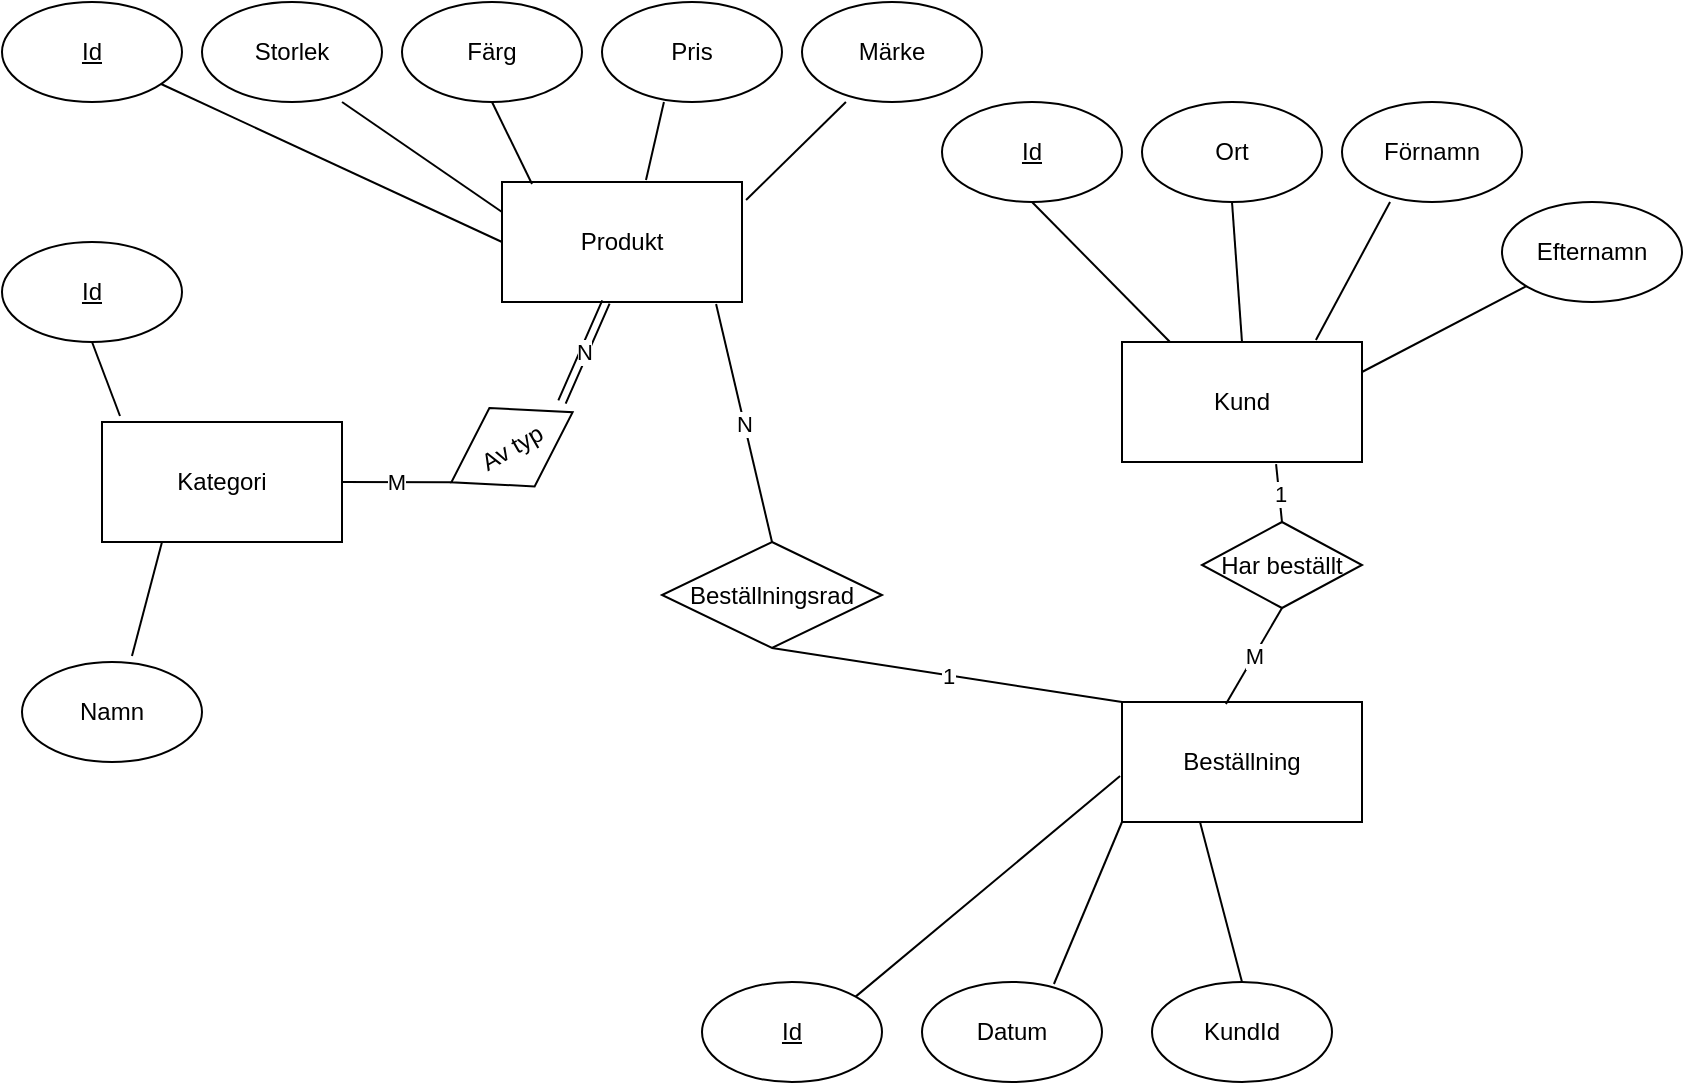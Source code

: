 <mxfile version="14.2.9" type="github">
  <diagram id="R2lEEEUBdFMjLlhIrx00" name="Page-1">
    <mxGraphModel dx="1422" dy="763" grid="1" gridSize="10" guides="1" tooltips="1" connect="1" arrows="1" fold="1" page="1" pageScale="1" pageWidth="850" pageHeight="1100" math="0" shadow="0" extFonts="Permanent Marker^https://fonts.googleapis.com/css?family=Permanent+Marker">
      <root>
        <mxCell id="0" />
        <mxCell id="1" parent="0" />
        <mxCell id="31gcn15Ylly1eSXyBsKH-1" value="&lt;div&gt;Produkt&lt;/div&gt;" style="rounded=0;whiteSpace=wrap;html=1;" parent="1" vertex="1">
          <mxGeometry x="250" y="120" width="120" height="60" as="geometry" />
        </mxCell>
        <mxCell id="31gcn15Ylly1eSXyBsKH-2" value="Kategori" style="rounded=0;whiteSpace=wrap;html=1;" parent="1" vertex="1">
          <mxGeometry x="50" y="240" width="120" height="60" as="geometry" />
        </mxCell>
        <mxCell id="31gcn15Ylly1eSXyBsKH-3" value="Kund" style="rounded=0;whiteSpace=wrap;html=1;" parent="1" vertex="1">
          <mxGeometry x="560" y="200" width="120" height="60" as="geometry" />
        </mxCell>
        <mxCell id="31gcn15Ylly1eSXyBsKH-4" value="&lt;div&gt;Beställning&lt;/div&gt;" style="rounded=0;whiteSpace=wrap;html=1;" parent="1" vertex="1">
          <mxGeometry x="560" y="380" width="120" height="60" as="geometry" />
        </mxCell>
        <mxCell id="31gcn15Ylly1eSXyBsKH-5" value="Storlek" style="ellipse;whiteSpace=wrap;html=1;" parent="1" vertex="1">
          <mxGeometry x="100" y="30" width="90" height="50" as="geometry" />
        </mxCell>
        <mxCell id="31gcn15Ylly1eSXyBsKH-6" value="Färg" style="ellipse;whiteSpace=wrap;html=1;" parent="1" vertex="1">
          <mxGeometry x="200" y="30" width="90" height="50" as="geometry" />
        </mxCell>
        <mxCell id="31gcn15Ylly1eSXyBsKH-7" value="Pris" style="ellipse;whiteSpace=wrap;html=1;" parent="1" vertex="1">
          <mxGeometry x="300" y="30" width="90" height="50" as="geometry" />
        </mxCell>
        <mxCell id="31gcn15Ylly1eSXyBsKH-8" value="Märke" style="ellipse;whiteSpace=wrap;html=1;" parent="1" vertex="1">
          <mxGeometry x="400" y="30" width="90" height="50" as="geometry" />
        </mxCell>
        <mxCell id="31gcn15Ylly1eSXyBsKH-10" value="" style="endArrow=none;html=1;entryX=0.778;entryY=1;entryDx=0;entryDy=0;entryPerimeter=0;exitX=0;exitY=0.25;exitDx=0;exitDy=0;" parent="1" source="31gcn15Ylly1eSXyBsKH-1" target="31gcn15Ylly1eSXyBsKH-5" edge="1">
          <mxGeometry width="50" height="50" relative="1" as="geometry">
            <mxPoint x="400" y="170" as="sourcePoint" />
            <mxPoint x="450" y="120" as="targetPoint" />
          </mxGeometry>
        </mxCell>
        <mxCell id="31gcn15Ylly1eSXyBsKH-11" value="" style="endArrow=none;html=1;entryX=0.5;entryY=1;entryDx=0;entryDy=0;exitX=0.125;exitY=0.017;exitDx=0;exitDy=0;exitPerimeter=0;" parent="1" source="31gcn15Ylly1eSXyBsKH-1" target="31gcn15Ylly1eSXyBsKH-6" edge="1">
          <mxGeometry width="50" height="50" relative="1" as="geometry">
            <mxPoint x="250" y="130" as="sourcePoint" />
            <mxPoint x="300" y="80" as="targetPoint" />
          </mxGeometry>
        </mxCell>
        <mxCell id="31gcn15Ylly1eSXyBsKH-12" value="" style="endArrow=none;html=1;entryX=0.344;entryY=1;entryDx=0;entryDy=0;entryPerimeter=0;exitX=0.6;exitY=-0.017;exitDx=0;exitDy=0;exitPerimeter=0;" parent="1" source="31gcn15Ylly1eSXyBsKH-1" target="31gcn15Ylly1eSXyBsKH-7" edge="1">
          <mxGeometry width="50" height="50" relative="1" as="geometry">
            <mxPoint x="420" y="180" as="sourcePoint" />
            <mxPoint x="470" y="130" as="targetPoint" />
          </mxGeometry>
        </mxCell>
        <mxCell id="31gcn15Ylly1eSXyBsKH-13" value="" style="endArrow=none;html=1;entryX=0.244;entryY=1;entryDx=0;entryDy=0;entryPerimeter=0;exitX=1.017;exitY=0.15;exitDx=0;exitDy=0;exitPerimeter=0;" parent="1" source="31gcn15Ylly1eSXyBsKH-1" target="31gcn15Ylly1eSXyBsKH-8" edge="1">
          <mxGeometry width="50" height="50" relative="1" as="geometry">
            <mxPoint x="400" y="220" as="sourcePoint" />
            <mxPoint x="450" y="170" as="targetPoint" />
          </mxGeometry>
        </mxCell>
        <mxCell id="31gcn15Ylly1eSXyBsKH-15" value="&lt;u&gt;Id&lt;/u&gt;" style="ellipse;whiteSpace=wrap;html=1;" parent="1" vertex="1">
          <mxGeometry y="30" width="90" height="50" as="geometry" />
        </mxCell>
        <mxCell id="31gcn15Ylly1eSXyBsKH-16" value="" style="endArrow=none;html=1;exitX=0;exitY=0.5;exitDx=0;exitDy=0;" parent="1" source="31gcn15Ylly1eSXyBsKH-1" target="31gcn15Ylly1eSXyBsKH-15" edge="1">
          <mxGeometry width="50" height="50" relative="1" as="geometry">
            <mxPoint x="120" y="180" as="sourcePoint" />
            <mxPoint x="170" y="130" as="targetPoint" />
          </mxGeometry>
        </mxCell>
        <mxCell id="31gcn15Ylly1eSXyBsKH-18" value="&lt;u&gt;Id&lt;/u&gt;" style="ellipse;whiteSpace=wrap;html=1;" parent="1" vertex="1">
          <mxGeometry y="150" width="90" height="50" as="geometry" />
        </mxCell>
        <mxCell id="31gcn15Ylly1eSXyBsKH-19" value="" style="endArrow=none;html=1;entryX=0.5;entryY=1;entryDx=0;entryDy=0;exitX=0.075;exitY=-0.05;exitDx=0;exitDy=0;exitPerimeter=0;" parent="1" source="31gcn15Ylly1eSXyBsKH-2" target="31gcn15Ylly1eSXyBsKH-18" edge="1">
          <mxGeometry width="50" height="50" relative="1" as="geometry">
            <mxPoint y="270" as="sourcePoint" />
            <mxPoint x="50" y="220" as="targetPoint" />
          </mxGeometry>
        </mxCell>
        <mxCell id="31gcn15Ylly1eSXyBsKH-21" value="Namn" style="ellipse;whiteSpace=wrap;html=1;" parent="1" vertex="1">
          <mxGeometry x="10" y="360" width="90" height="50" as="geometry" />
        </mxCell>
        <mxCell id="31gcn15Ylly1eSXyBsKH-22" value="" style="endArrow=none;html=1;exitX=0.611;exitY=-0.06;exitDx=0;exitDy=0;exitPerimeter=0;entryX=0.25;entryY=1;entryDx=0;entryDy=0;" parent="1" source="31gcn15Ylly1eSXyBsKH-21" target="31gcn15Ylly1eSXyBsKH-2" edge="1">
          <mxGeometry width="50" height="50" relative="1" as="geometry">
            <mxPoint x="180" y="410" as="sourcePoint" />
            <mxPoint x="230" y="360" as="targetPoint" />
          </mxGeometry>
        </mxCell>
        <mxCell id="31gcn15Ylly1eSXyBsKH-23" value="Av typ" style="rhombus;whiteSpace=wrap;html=1;rotation=-30;" parent="1" vertex="1">
          <mxGeometry x="220" y="230" width="70" height="45.23" as="geometry" />
        </mxCell>
        <mxCell id="31gcn15Ylly1eSXyBsKH-24" value="M" style="endArrow=none;html=1;exitX=1;exitY=0.5;exitDx=0;exitDy=0;entryX=0;entryY=0.5;entryDx=0;entryDy=0;" parent="1" source="31gcn15Ylly1eSXyBsKH-2" target="31gcn15Ylly1eSXyBsKH-23" edge="1">
          <mxGeometry width="50" height="50" relative="1" as="geometry">
            <mxPoint x="190" y="360" as="sourcePoint" />
            <mxPoint x="240" y="310" as="targetPoint" />
          </mxGeometry>
        </mxCell>
        <mxCell id="31gcn15Ylly1eSXyBsKH-28" value="&lt;u&gt;Id&lt;/u&gt;" style="ellipse;whiteSpace=wrap;html=1;" parent="1" vertex="1">
          <mxGeometry x="470" y="80" width="90" height="50" as="geometry" />
        </mxCell>
        <mxCell id="31gcn15Ylly1eSXyBsKH-29" value="" style="endArrow=none;html=1;entryX=0.5;entryY=1;entryDx=0;entryDy=0;exitX=0.2;exitY=0;exitDx=0;exitDy=0;exitPerimeter=0;" parent="1" source="31gcn15Ylly1eSXyBsKH-3" target="31gcn15Ylly1eSXyBsKH-28" edge="1">
          <mxGeometry width="50" height="50" relative="1" as="geometry">
            <mxPoint x="630" y="150" as="sourcePoint" />
            <mxPoint x="680" y="100" as="targetPoint" />
          </mxGeometry>
        </mxCell>
        <mxCell id="GIeMNUpH18VMJX1TjUhp-2" value="Datum" style="ellipse;whiteSpace=wrap;html=1;" vertex="1" parent="1">
          <mxGeometry x="460" y="520" width="90" height="50" as="geometry" />
        </mxCell>
        <mxCell id="GIeMNUpH18VMJX1TjUhp-3" value="" style="endArrow=none;html=1;exitX=0.733;exitY=0.02;exitDx=0;exitDy=0;exitPerimeter=0;entryX=0;entryY=1;entryDx=0;entryDy=0;" edge="1" parent="1" source="GIeMNUpH18VMJX1TjUhp-2" target="31gcn15Ylly1eSXyBsKH-4">
          <mxGeometry width="50" height="50" relative="1" as="geometry">
            <mxPoint x="380" y="480" as="sourcePoint" />
            <mxPoint x="430" y="430" as="targetPoint" />
          </mxGeometry>
        </mxCell>
        <mxCell id="GIeMNUpH18VMJX1TjUhp-4" value="Har beställt" style="rhombus;whiteSpace=wrap;html=1;" vertex="1" parent="1">
          <mxGeometry x="600" y="290" width="80" height="43" as="geometry" />
        </mxCell>
        <mxCell id="GIeMNUpH18VMJX1TjUhp-5" value="N" style="shape=link;html=1;rounded=0;entryX=0.433;entryY=1;entryDx=0;entryDy=0;entryPerimeter=0;" edge="1" parent="1" target="31gcn15Ylly1eSXyBsKH-1">
          <mxGeometry relative="1" as="geometry">
            <mxPoint x="280" y="230" as="sourcePoint" />
            <mxPoint x="350" y="260" as="targetPoint" />
          </mxGeometry>
        </mxCell>
        <mxCell id="GIeMNUpH18VMJX1TjUhp-6" value="" style="resizable=0;html=1;align=right;verticalAlign=bottom;" connectable="0" vertex="1" parent="GIeMNUpH18VMJX1TjUhp-5">
          <mxGeometry x="1" relative="1" as="geometry" />
        </mxCell>
        <mxCell id="GIeMNUpH18VMJX1TjUhp-7" value="1" style="endArrow=none;html=1;exitX=0.5;exitY=0;exitDx=0;exitDy=0;entryX=0.642;entryY=1.017;entryDx=0;entryDy=0;entryPerimeter=0;" edge="1" parent="1" source="GIeMNUpH18VMJX1TjUhp-4" target="31gcn15Ylly1eSXyBsKH-3">
          <mxGeometry width="50" height="50" relative="1" as="geometry">
            <mxPoint x="480" y="220" as="sourcePoint" />
            <mxPoint x="530" y="170" as="targetPoint" />
          </mxGeometry>
        </mxCell>
        <mxCell id="GIeMNUpH18VMJX1TjUhp-8" value="N" style="endArrow=none;html=1;entryX=0.892;entryY=1.017;entryDx=0;entryDy=0;exitX=0.5;exitY=0;exitDx=0;exitDy=0;entryPerimeter=0;" edge="1" parent="1" source="GIeMNUpH18VMJX1TjUhp-11" target="31gcn15Ylly1eSXyBsKH-1">
          <mxGeometry width="50" height="50" relative="1" as="geometry">
            <mxPoint x="360" y="240" as="sourcePoint" />
            <mxPoint x="480" y="160" as="targetPoint" />
          </mxGeometry>
        </mxCell>
        <mxCell id="GIeMNUpH18VMJX1TjUhp-9" value="M" style="endArrow=none;html=1;entryX=0.5;entryY=1;entryDx=0;entryDy=0;exitX=0.433;exitY=0.017;exitDx=0;exitDy=0;exitPerimeter=0;" edge="1" parent="1" source="31gcn15Ylly1eSXyBsKH-4" target="GIeMNUpH18VMJX1TjUhp-4">
          <mxGeometry width="50" height="50" relative="1" as="geometry">
            <mxPoint x="320" y="330" as="sourcePoint" />
            <mxPoint x="370" y="280" as="targetPoint" />
          </mxGeometry>
        </mxCell>
        <mxCell id="GIeMNUpH18VMJX1TjUhp-11" value="Beställningsrad" style="rhombus;whiteSpace=wrap;html=1;" vertex="1" parent="1">
          <mxGeometry x="330" y="300" width="110" height="53" as="geometry" />
        </mxCell>
        <mxCell id="GIeMNUpH18VMJX1TjUhp-12" value="1" style="endArrow=none;html=1;entryX=0.5;entryY=1;entryDx=0;entryDy=0;exitX=0;exitY=0;exitDx=0;exitDy=0;" edge="1" parent="1" source="31gcn15Ylly1eSXyBsKH-4" target="GIeMNUpH18VMJX1TjUhp-11">
          <mxGeometry width="50" height="50" relative="1" as="geometry">
            <mxPoint x="290" y="370" as="sourcePoint" />
            <mxPoint x="340" y="320" as="targetPoint" />
          </mxGeometry>
        </mxCell>
        <mxCell id="GIeMNUpH18VMJX1TjUhp-14" value="&lt;u&gt;Id&lt;/u&gt;" style="ellipse;whiteSpace=wrap;html=1;" vertex="1" parent="1">
          <mxGeometry x="350" y="520" width="90" height="50" as="geometry" />
        </mxCell>
        <mxCell id="GIeMNUpH18VMJX1TjUhp-15" value="" style="endArrow=none;html=1;entryX=-0.008;entryY=0.617;entryDx=0;entryDy=0;entryPerimeter=0;exitX=1;exitY=0;exitDx=0;exitDy=0;" edge="1" parent="1" source="GIeMNUpH18VMJX1TjUhp-14" target="31gcn15Ylly1eSXyBsKH-4">
          <mxGeometry width="50" height="50" relative="1" as="geometry">
            <mxPoint x="290" y="410" as="sourcePoint" />
            <mxPoint x="340" y="360" as="targetPoint" />
          </mxGeometry>
        </mxCell>
        <mxCell id="GIeMNUpH18VMJX1TjUhp-16" value="KundId" style="ellipse;whiteSpace=wrap;html=1;" vertex="1" parent="1">
          <mxGeometry x="575" y="520" width="90" height="50" as="geometry" />
        </mxCell>
        <mxCell id="GIeMNUpH18VMJX1TjUhp-17" value="Ort" style="ellipse;whiteSpace=wrap;html=1;" vertex="1" parent="1">
          <mxGeometry x="570" y="80" width="90" height="50" as="geometry" />
        </mxCell>
        <mxCell id="GIeMNUpH18VMJX1TjUhp-18" value="" style="endArrow=none;html=1;exitX=0.5;exitY=0;exitDx=0;exitDy=0;entryX=0.325;entryY=1;entryDx=0;entryDy=0;entryPerimeter=0;" edge="1" parent="1" source="GIeMNUpH18VMJX1TjUhp-16" target="31gcn15Ylly1eSXyBsKH-4">
          <mxGeometry width="50" height="50" relative="1" as="geometry">
            <mxPoint x="410" y="490" as="sourcePoint" />
            <mxPoint x="460" y="440" as="targetPoint" />
          </mxGeometry>
        </mxCell>
        <mxCell id="GIeMNUpH18VMJX1TjUhp-24" value="" style="endArrow=none;html=1;entryX=0.5;entryY=1;entryDx=0;entryDy=0;exitX=0.5;exitY=0;exitDx=0;exitDy=0;" edge="1" parent="1" source="31gcn15Ylly1eSXyBsKH-3" target="GIeMNUpH18VMJX1TjUhp-17">
          <mxGeometry width="50" height="50" relative="1" as="geometry">
            <mxPoint x="730" y="180" as="sourcePoint" />
            <mxPoint x="780" y="130" as="targetPoint" />
          </mxGeometry>
        </mxCell>
        <mxCell id="GIeMNUpH18VMJX1TjUhp-25" value="Förnamn" style="ellipse;whiteSpace=wrap;html=1;" vertex="1" parent="1">
          <mxGeometry x="670" y="80" width="90" height="50" as="geometry" />
        </mxCell>
        <mxCell id="GIeMNUpH18VMJX1TjUhp-26" value="" style="endArrow=none;html=1;entryX=0.267;entryY=1;entryDx=0;entryDy=0;entryPerimeter=0;exitX=0.808;exitY=-0.017;exitDx=0;exitDy=0;exitPerimeter=0;" edge="1" parent="1" source="31gcn15Ylly1eSXyBsKH-3" target="GIeMNUpH18VMJX1TjUhp-25">
          <mxGeometry width="50" height="50" relative="1" as="geometry">
            <mxPoint x="750" y="240" as="sourcePoint" />
            <mxPoint x="800" y="190" as="targetPoint" />
          </mxGeometry>
        </mxCell>
        <mxCell id="GIeMNUpH18VMJX1TjUhp-27" value="Efternamn" style="ellipse;whiteSpace=wrap;html=1;" vertex="1" parent="1">
          <mxGeometry x="750" y="130" width="90" height="50" as="geometry" />
        </mxCell>
        <mxCell id="GIeMNUpH18VMJX1TjUhp-28" value="" style="endArrow=none;html=1;exitX=1;exitY=0.25;exitDx=0;exitDy=0;" edge="1" parent="1" source="31gcn15Ylly1eSXyBsKH-3" target="GIeMNUpH18VMJX1TjUhp-27">
          <mxGeometry width="50" height="50" relative="1" as="geometry">
            <mxPoint x="750" y="310" as="sourcePoint" />
            <mxPoint x="800" y="260" as="targetPoint" />
          </mxGeometry>
        </mxCell>
      </root>
    </mxGraphModel>
  </diagram>
</mxfile>
